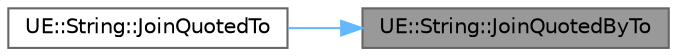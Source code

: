 digraph "UE::String::JoinQuotedByTo"
{
 // INTERACTIVE_SVG=YES
 // LATEX_PDF_SIZE
  bgcolor="transparent";
  edge [fontname=Helvetica,fontsize=10,labelfontname=Helvetica,labelfontsize=10];
  node [fontname=Helvetica,fontsize=10,shape=box,height=0.2,width=0.4];
  rankdir="RL";
  Node1 [id="Node000001",label="UE::String::JoinQuotedByTo",height=0.2,width=0.4,color="gray40", fillcolor="grey60", style="filled", fontcolor="black",tooltip="Append every element of the range to the builder, separating the elements by the delimiter,..."];
  Node1 -> Node2 [id="edge1_Node000001_Node000002",dir="back",color="steelblue1",style="solid",tooltip=" "];
  Node2 [id="Node000002",label="UE::String::JoinQuotedTo",height=0.2,width=0.4,color="grey40", fillcolor="white", style="filled",URL="$d9/d2e/namespaceUE_1_1String.html#a3c4c1a194a6af39a11359c24b7030778",tooltip="Append every element of the range to the builder, separating the elements by the delimiter,..."];
}
